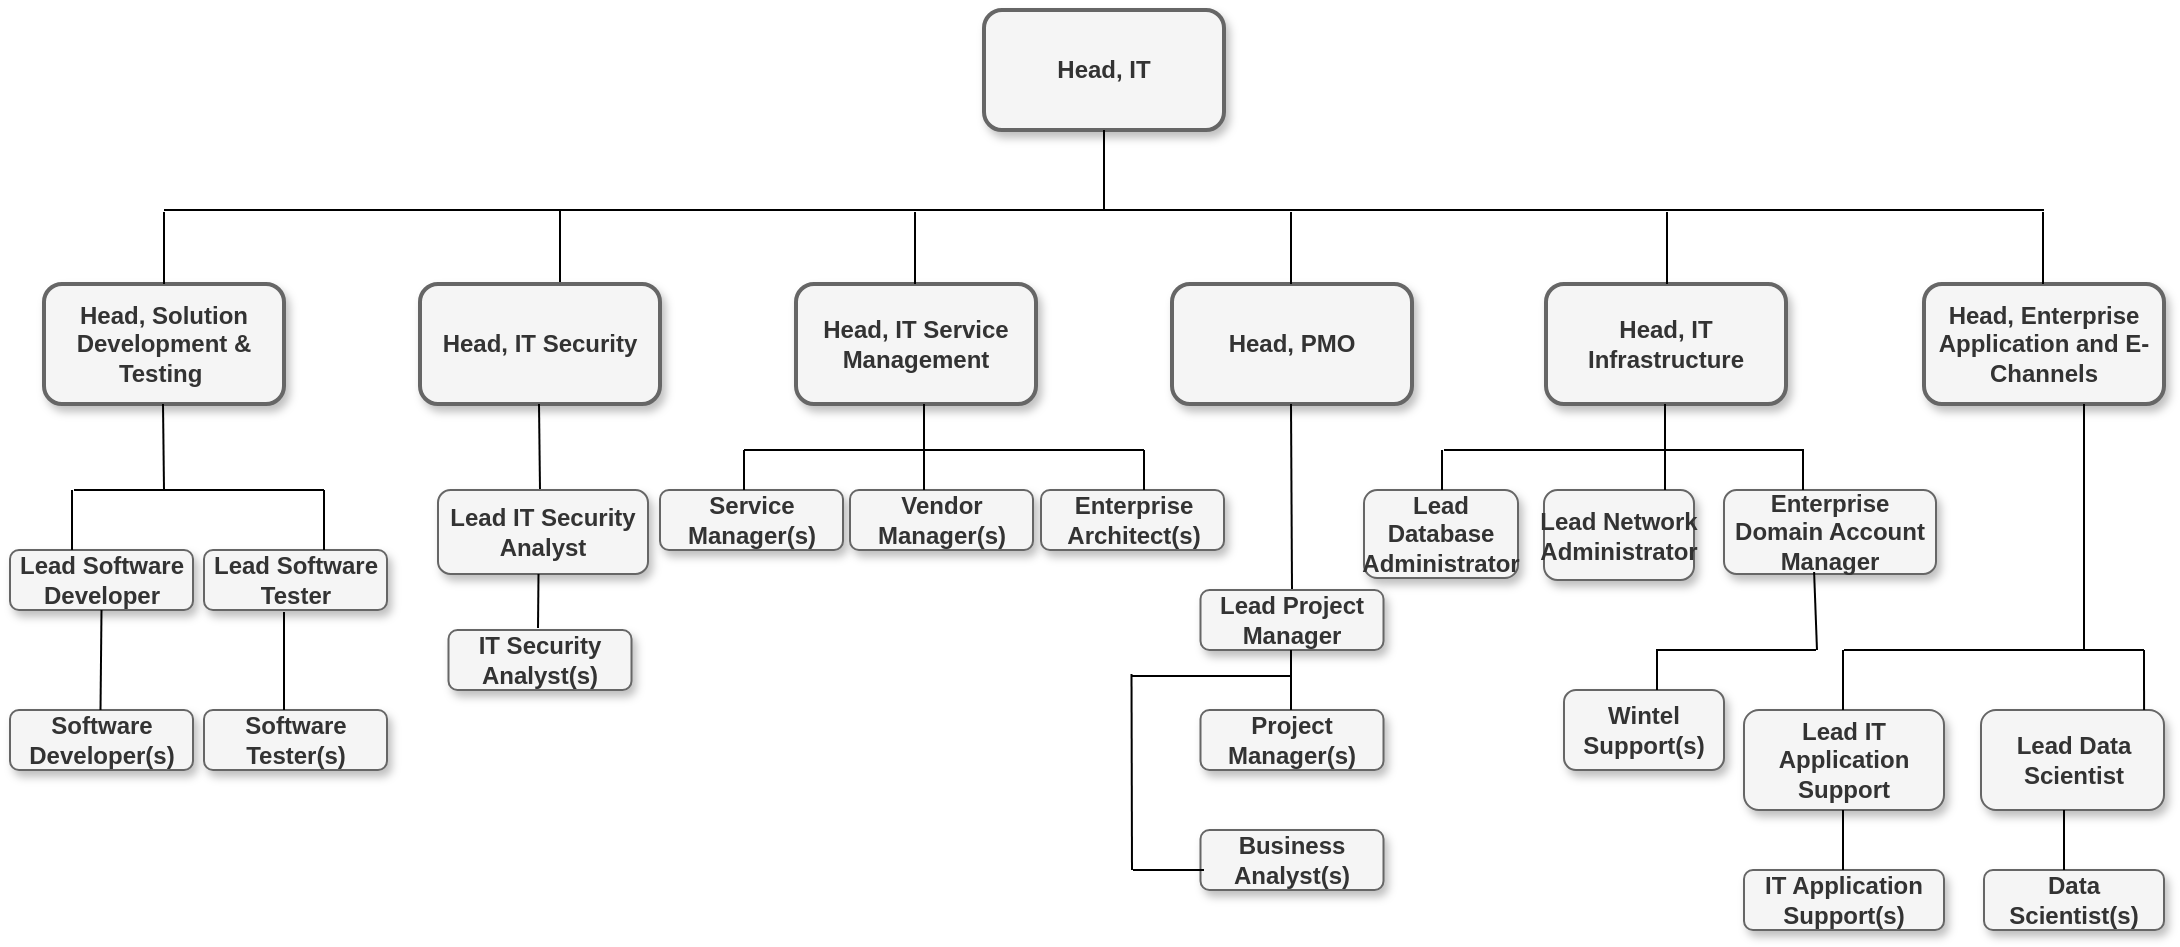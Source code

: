 <mxfile version="23.0.1" type="github">
  <diagram name="Page-1" id="19d8dcba-68ad-dc05-1034-9cf7b2a963f6">
    <mxGraphModel dx="1434" dy="780" grid="1" gridSize="14" guides="1" tooltips="1" connect="1" arrows="1" fold="1" page="1" pageScale="1" pageWidth="1100" pageHeight="850" background="none" math="0" shadow="0">
      <root>
        <mxCell id="0" />
        <mxCell id="1" parent="0" />
        <mxCell id="uepafkn3aEIsYCHWRTWA-61" value="&lt;b&gt;Lead Software Developer&lt;/b&gt;" style="rounded=1;whiteSpace=wrap;html=1;shadow=1;fillColor=#f5f5f5;fontColor=#333333;strokeColor=#666666;" vertex="1" parent="1">
          <mxGeometry x="3" y="310" width="91.5" height="30" as="geometry" />
        </mxCell>
        <mxCell id="uepafkn3aEIsYCHWRTWA-66" value="&lt;b&gt;Software Developer(s)&lt;/b&gt;" style="rounded=1;whiteSpace=wrap;html=1;shadow=1;fillColor=#f5f5f5;fontColor=#333333;strokeColor=#666666;" vertex="1" parent="1">
          <mxGeometry x="3" y="390" width="91.5" height="30" as="geometry" />
        </mxCell>
        <mxCell id="uepafkn3aEIsYCHWRTWA-130" value="" style="group" vertex="1" connectable="0" parent="1">
          <mxGeometry x="20" y="40" width="1060" height="460" as="geometry" />
        </mxCell>
        <mxCell id="uepafkn3aEIsYCHWRTWA-1" value="&lt;b&gt;Head, IT&lt;/b&gt;" style="rounded=1;whiteSpace=wrap;html=1;strokeWidth=2;perimeterSpacing=0;glass=0;shadow=1;fontStyle=0;fillColor=#f5f5f5;fontColor=#333333;strokeColor=#666666;" vertex="1" parent="uepafkn3aEIsYCHWRTWA-130">
          <mxGeometry x="470" width="120" height="60" as="geometry" />
        </mxCell>
        <mxCell id="uepafkn3aEIsYCHWRTWA-2" value="&lt;b&gt;Head, Solution Development &amp;amp; Testing&amp;nbsp;&lt;/b&gt;" style="rounded=1;whiteSpace=wrap;html=1;strokeWidth=2;perimeterSpacing=0;glass=0;shadow=1;fillColor=#f5f5f5;fontColor=#333333;strokeColor=#666666;" vertex="1" parent="uepafkn3aEIsYCHWRTWA-130">
          <mxGeometry y="137" width="120" height="60" as="geometry" />
        </mxCell>
        <mxCell id="uepafkn3aEIsYCHWRTWA-3" value="&lt;b&gt;Head, IT Security&lt;/b&gt;" style="rounded=1;whiteSpace=wrap;html=1;strokeWidth=2;perimeterSpacing=0;glass=0;shadow=1;fillColor=#f5f5f5;fontColor=#333333;strokeColor=#666666;" vertex="1" parent="uepafkn3aEIsYCHWRTWA-130">
          <mxGeometry x="188" y="137" width="120" height="60" as="geometry" />
        </mxCell>
        <mxCell id="uepafkn3aEIsYCHWRTWA-4" value="&lt;b&gt;Head, IT Service Management&lt;/b&gt;" style="rounded=1;whiteSpace=wrap;html=1;strokeWidth=2;perimeterSpacing=0;glass=0;shadow=1;fillColor=#f5f5f5;fontColor=#333333;strokeColor=#666666;" vertex="1" parent="uepafkn3aEIsYCHWRTWA-130">
          <mxGeometry x="376" y="137" width="120" height="60" as="geometry" />
        </mxCell>
        <mxCell id="uepafkn3aEIsYCHWRTWA-5" value="&lt;b&gt;Head, PMO&lt;/b&gt;" style="rounded=1;whiteSpace=wrap;html=1;strokeWidth=2;perimeterSpacing=0;glass=0;shadow=1;fillColor=#f5f5f5;fontColor=#333333;strokeColor=#666666;" vertex="1" parent="uepafkn3aEIsYCHWRTWA-130">
          <mxGeometry x="564" y="137" width="120" height="60" as="geometry" />
        </mxCell>
        <mxCell id="uepafkn3aEIsYCHWRTWA-6" value="&lt;b&gt;Head, IT Infrastructure&lt;/b&gt;" style="rounded=1;whiteSpace=wrap;html=1;strokeWidth=2;perimeterSpacing=0;glass=0;shadow=1;fillColor=#f5f5f5;fontColor=#333333;strokeColor=#666666;" vertex="1" parent="uepafkn3aEIsYCHWRTWA-130">
          <mxGeometry x="751" y="137" width="120" height="60" as="geometry" />
        </mxCell>
        <mxCell id="uepafkn3aEIsYCHWRTWA-7" value="&lt;b&gt;Head, Enterprise Application and E-Channels&lt;/b&gt;" style="rounded=1;whiteSpace=wrap;html=1;strokeWidth=2;perimeterSpacing=0;glass=0;shadow=1;fillColor=#f5f5f5;fontColor=#333333;strokeColor=#666666;" vertex="1" parent="uepafkn3aEIsYCHWRTWA-130">
          <mxGeometry x="940" y="137" width="120" height="60" as="geometry" />
        </mxCell>
        <mxCell id="uepafkn3aEIsYCHWRTWA-11" value="" style="endArrow=none;html=1;rounded=0;entryX=0.5;entryY=1;entryDx=0;entryDy=0;" edge="1" parent="uepafkn3aEIsYCHWRTWA-130" target="uepafkn3aEIsYCHWRTWA-1">
          <mxGeometry width="50" height="50" relative="1" as="geometry">
            <mxPoint x="530" y="100" as="sourcePoint" />
            <mxPoint x="460" y="240" as="targetPoint" />
          </mxGeometry>
        </mxCell>
        <mxCell id="uepafkn3aEIsYCHWRTWA-12" value="" style="endArrow=none;html=1;rounded=0;" edge="1" parent="uepafkn3aEIsYCHWRTWA-130">
          <mxGeometry width="50" height="50" relative="1" as="geometry">
            <mxPoint x="258" y="136" as="sourcePoint" />
            <mxPoint x="258" y="100" as="targetPoint" />
          </mxGeometry>
        </mxCell>
        <mxCell id="uepafkn3aEIsYCHWRTWA-13" value="" style="endArrow=none;html=1;rounded=0;" edge="1" parent="uepafkn3aEIsYCHWRTWA-130">
          <mxGeometry width="50" height="50" relative="1" as="geometry">
            <mxPoint x="435.5" y="137" as="sourcePoint" />
            <mxPoint x="435.5" y="101" as="targetPoint" />
          </mxGeometry>
        </mxCell>
        <mxCell id="uepafkn3aEIsYCHWRTWA-14" value="" style="endArrow=none;html=1;rounded=0;" edge="1" parent="uepafkn3aEIsYCHWRTWA-130">
          <mxGeometry width="50" height="50" relative="1" as="geometry">
            <mxPoint x="623.5" y="137" as="sourcePoint" />
            <mxPoint x="623.5" y="101" as="targetPoint" />
          </mxGeometry>
        </mxCell>
        <mxCell id="uepafkn3aEIsYCHWRTWA-15" value="" style="endArrow=none;html=1;rounded=0;" edge="1" parent="uepafkn3aEIsYCHWRTWA-130">
          <mxGeometry width="50" height="50" relative="1" as="geometry">
            <mxPoint x="811.5" y="137" as="sourcePoint" />
            <mxPoint x="811.5" y="101" as="targetPoint" />
          </mxGeometry>
        </mxCell>
        <mxCell id="uepafkn3aEIsYCHWRTWA-16" value="" style="endArrow=none;html=1;rounded=0;" edge="1" parent="uepafkn3aEIsYCHWRTWA-130">
          <mxGeometry width="50" height="50" relative="1" as="geometry">
            <mxPoint x="60" y="100" as="sourcePoint" />
            <mxPoint x="1000" y="100" as="targetPoint" />
          </mxGeometry>
        </mxCell>
        <mxCell id="uepafkn3aEIsYCHWRTWA-17" value="" style="endArrow=none;html=1;rounded=0;" edge="1" parent="uepafkn3aEIsYCHWRTWA-130">
          <mxGeometry width="50" height="50" relative="1" as="geometry">
            <mxPoint x="999.5" y="137" as="sourcePoint" />
            <mxPoint x="999.5" y="101" as="targetPoint" />
          </mxGeometry>
        </mxCell>
        <mxCell id="uepafkn3aEIsYCHWRTWA-18" value="" style="endArrow=none;html=1;rounded=0;" edge="1" parent="uepafkn3aEIsYCHWRTWA-130">
          <mxGeometry width="50" height="50" relative="1" as="geometry">
            <mxPoint x="60" y="137" as="sourcePoint" />
            <mxPoint x="60" y="101" as="targetPoint" />
          </mxGeometry>
        </mxCell>
        <mxCell id="uepafkn3aEIsYCHWRTWA-19" value="" style="endArrow=none;html=1;rounded=0;" edge="1" parent="uepafkn3aEIsYCHWRTWA-130">
          <mxGeometry width="50" height="50" relative="1" as="geometry">
            <mxPoint x="60" y="240" as="sourcePoint" />
            <mxPoint x="59.5" y="197" as="targetPoint" />
          </mxGeometry>
        </mxCell>
        <mxCell id="uepafkn3aEIsYCHWRTWA-20" value="" style="endArrow=none;html=1;rounded=0;" edge="1" parent="uepafkn3aEIsYCHWRTWA-130">
          <mxGeometry width="50" height="50" relative="1" as="geometry">
            <mxPoint x="15" y="240" as="sourcePoint" />
            <mxPoint x="140" y="240" as="targetPoint" />
          </mxGeometry>
        </mxCell>
        <mxCell id="uepafkn3aEIsYCHWRTWA-22" value="" style="endArrow=none;html=1;rounded=0;" edge="1" parent="uepafkn3aEIsYCHWRTWA-130">
          <mxGeometry width="50" height="50" relative="1" as="geometry">
            <mxPoint x="248" y="240" as="sourcePoint" />
            <mxPoint x="247.5" y="197" as="targetPoint" />
          </mxGeometry>
        </mxCell>
        <mxCell id="uepafkn3aEIsYCHWRTWA-30" value="" style="endArrow=none;html=1;rounded=0;" edge="1" parent="uepafkn3aEIsYCHWRTWA-130">
          <mxGeometry width="50" height="50" relative="1" as="geometry">
            <mxPoint x="624" y="290" as="sourcePoint" />
            <mxPoint x="623.5" y="197" as="targetPoint" />
          </mxGeometry>
        </mxCell>
        <mxCell id="uepafkn3aEIsYCHWRTWA-34" value="&lt;b&gt;Lead Database Administrator&lt;/b&gt;" style="rounded=1;whiteSpace=wrap;html=1;shadow=1;fillColor=#f5f5f5;fontColor=#333333;strokeColor=#666666;" vertex="1" parent="uepafkn3aEIsYCHWRTWA-130">
          <mxGeometry x="660" y="240" width="77" height="44" as="geometry" />
        </mxCell>
        <mxCell id="uepafkn3aEIsYCHWRTWA-42" value="&lt;b&gt;Lead Network Administrator&lt;/b&gt;" style="rounded=1;whiteSpace=wrap;html=1;shadow=1;fillColor=#f5f5f5;fontColor=#333333;strokeColor=#666666;" vertex="1" parent="uepafkn3aEIsYCHWRTWA-130">
          <mxGeometry x="750" y="240" width="75" height="45" as="geometry" />
        </mxCell>
        <mxCell id="uepafkn3aEIsYCHWRTWA-46" value="&lt;b&gt;Enterprise Domain Account Manager&lt;/b&gt;" style="rounded=1;whiteSpace=wrap;html=1;shadow=1;fillColor=#f5f5f5;fontColor=#333333;strokeColor=#666666;" vertex="1" parent="uepafkn3aEIsYCHWRTWA-130">
          <mxGeometry x="840" y="240" width="106" height="42" as="geometry" />
        </mxCell>
        <mxCell id="uepafkn3aEIsYCHWRTWA-48" value="&lt;b&gt;Wintel Support(s)&lt;/b&gt;" style="rounded=1;whiteSpace=wrap;html=1;shadow=1;fillColor=#f5f5f5;fontColor=#333333;strokeColor=#666666;" vertex="1" parent="uepafkn3aEIsYCHWRTWA-130">
          <mxGeometry x="760" y="340" width="80" height="40" as="geometry" />
        </mxCell>
        <mxCell id="uepafkn3aEIsYCHWRTWA-50" value="&lt;b&gt;Lead IT Security Analyst&lt;/b&gt;" style="rounded=1;whiteSpace=wrap;html=1;shadow=1;fillColor=#f5f5f5;fontColor=#333333;strokeColor=#666666;" vertex="1" parent="uepafkn3aEIsYCHWRTWA-130">
          <mxGeometry x="197" y="240" width="105" height="42" as="geometry" />
        </mxCell>
        <mxCell id="uepafkn3aEIsYCHWRTWA-51" value="&lt;b&gt;IT Security Analyst(s)&lt;/b&gt;" style="rounded=1;whiteSpace=wrap;html=1;shadow=1;fillColor=#f5f5f5;fontColor=#333333;strokeColor=#666666;" vertex="1" parent="uepafkn3aEIsYCHWRTWA-130">
          <mxGeometry x="202.25" y="310" width="91.5" height="30" as="geometry" />
        </mxCell>
        <mxCell id="uepafkn3aEIsYCHWRTWA-53" value="&lt;b&gt;Service Manager(s)&lt;/b&gt;" style="rounded=1;whiteSpace=wrap;html=1;shadow=1;fillColor=#f5f5f5;fontColor=#333333;strokeColor=#666666;" vertex="1" parent="uepafkn3aEIsYCHWRTWA-130">
          <mxGeometry x="308" y="240" width="91.5" height="30" as="geometry" />
        </mxCell>
        <mxCell id="uepafkn3aEIsYCHWRTWA-55" value="&lt;b&gt;Vendor Manager(s)&lt;/b&gt;" style="rounded=1;whiteSpace=wrap;html=1;shadow=1;fillColor=#f5f5f5;fontColor=#333333;strokeColor=#666666;" vertex="1" parent="uepafkn3aEIsYCHWRTWA-130">
          <mxGeometry x="403" y="240" width="91.5" height="30" as="geometry" />
        </mxCell>
        <mxCell id="uepafkn3aEIsYCHWRTWA-58" value="&lt;b&gt;Enterprise Architect(s)&lt;/b&gt;" style="rounded=1;whiteSpace=wrap;html=1;shadow=1;fillColor=#f5f5f5;fontColor=#333333;strokeColor=#666666;" vertex="1" parent="uepafkn3aEIsYCHWRTWA-130">
          <mxGeometry x="498.5" y="240" width="91.5" height="30" as="geometry" />
        </mxCell>
        <mxCell id="uepafkn3aEIsYCHWRTWA-62" value="&lt;b&gt;Lead Software Tester&lt;/b&gt;" style="rounded=1;whiteSpace=wrap;html=1;shadow=1;fillColor=#f5f5f5;fontColor=#333333;strokeColor=#666666;" vertex="1" parent="uepafkn3aEIsYCHWRTWA-130">
          <mxGeometry x="80" y="270" width="91.5" height="30" as="geometry" />
        </mxCell>
        <mxCell id="uepafkn3aEIsYCHWRTWA-64" value="&lt;b&gt;Software Tester(s)&lt;/b&gt;" style="rounded=1;whiteSpace=wrap;html=1;shadow=1;fillColor=#f5f5f5;fontColor=#333333;strokeColor=#666666;" vertex="1" parent="uepafkn3aEIsYCHWRTWA-130">
          <mxGeometry x="80" y="350" width="91.5" height="30" as="geometry" />
        </mxCell>
        <mxCell id="uepafkn3aEIsYCHWRTWA-68" value="" style="endArrow=none;html=1;rounded=0;" edge="1" parent="uepafkn3aEIsYCHWRTWA-130">
          <mxGeometry width="50" height="50" relative="1" as="geometry">
            <mxPoint x="140" y="270" as="sourcePoint" />
            <mxPoint x="140" y="240" as="targetPoint" />
          </mxGeometry>
        </mxCell>
        <mxCell id="uepafkn3aEIsYCHWRTWA-69" value="" style="endArrow=none;html=1;rounded=0;" edge="1" parent="uepafkn3aEIsYCHWRTWA-130">
          <mxGeometry width="50" height="50" relative="1" as="geometry">
            <mxPoint x="14" y="270" as="sourcePoint" />
            <mxPoint x="14" y="240" as="targetPoint" />
          </mxGeometry>
        </mxCell>
        <mxCell id="uepafkn3aEIsYCHWRTWA-70" value="" style="endArrow=none;html=1;rounded=0;" edge="1" parent="uepafkn3aEIsYCHWRTWA-130">
          <mxGeometry width="50" height="50" relative="1" as="geometry">
            <mxPoint x="350" y="220" as="sourcePoint" />
            <mxPoint x="550" y="220" as="targetPoint" />
          </mxGeometry>
        </mxCell>
        <mxCell id="uepafkn3aEIsYCHWRTWA-72" value="" style="endArrow=none;html=1;rounded=0;" edge="1" parent="uepafkn3aEIsYCHWRTWA-130">
          <mxGeometry width="50" height="50" relative="1" as="geometry">
            <mxPoint x="550" y="220" as="sourcePoint" />
            <mxPoint x="550" y="240" as="targetPoint" />
          </mxGeometry>
        </mxCell>
        <mxCell id="uepafkn3aEIsYCHWRTWA-74" value="" style="endArrow=none;html=1;rounded=0;" edge="1" parent="uepafkn3aEIsYCHWRTWA-130">
          <mxGeometry width="50" height="50" relative="1" as="geometry">
            <mxPoint x="440" y="220" as="sourcePoint" />
            <mxPoint x="440" y="240" as="targetPoint" />
          </mxGeometry>
        </mxCell>
        <mxCell id="uepafkn3aEIsYCHWRTWA-75" value="" style="endArrow=none;html=1;rounded=0;" edge="1" parent="uepafkn3aEIsYCHWRTWA-130">
          <mxGeometry width="50" height="50" relative="1" as="geometry">
            <mxPoint x="350" y="220" as="sourcePoint" />
            <mxPoint x="350" y="240" as="targetPoint" />
          </mxGeometry>
        </mxCell>
        <mxCell id="uepafkn3aEIsYCHWRTWA-78" value="" style="endArrow=none;html=1;rounded=0;" edge="1" parent="uepafkn3aEIsYCHWRTWA-130">
          <mxGeometry width="50" height="50" relative="1" as="geometry">
            <mxPoint x="440" y="197" as="sourcePoint" />
            <mxPoint x="440" y="220" as="targetPoint" />
          </mxGeometry>
        </mxCell>
        <mxCell id="uepafkn3aEIsYCHWRTWA-79" value="&lt;b&gt;Lead Project Manager&lt;/b&gt;" style="rounded=1;whiteSpace=wrap;html=1;shadow=1;fillColor=#f5f5f5;fontColor=#333333;strokeColor=#666666;" vertex="1" parent="uepafkn3aEIsYCHWRTWA-130">
          <mxGeometry x="578.25" y="290" width="91.5" height="30" as="geometry" />
        </mxCell>
        <mxCell id="uepafkn3aEIsYCHWRTWA-80" value="&lt;b&gt;Project Manager(s)&lt;/b&gt;" style="rounded=1;whiteSpace=wrap;html=1;shadow=1;fillColor=#f5f5f5;fontColor=#333333;strokeColor=#666666;" vertex="1" parent="uepafkn3aEIsYCHWRTWA-130">
          <mxGeometry x="578.25" y="350" width="91.5" height="30" as="geometry" />
        </mxCell>
        <mxCell id="uepafkn3aEIsYCHWRTWA-82" value="&lt;b&gt;Business Analyst(s)&lt;/b&gt;" style="rounded=1;whiteSpace=wrap;html=1;shadow=1;fillColor=#f5f5f5;fontColor=#333333;strokeColor=#666666;" vertex="1" parent="uepafkn3aEIsYCHWRTWA-130">
          <mxGeometry x="578.25" y="410" width="91.5" height="30" as="geometry" />
        </mxCell>
        <mxCell id="uepafkn3aEIsYCHWRTWA-84" value="" style="endArrow=none;html=1;rounded=0;" edge="1" parent="uepafkn3aEIsYCHWRTWA-130">
          <mxGeometry width="50" height="50" relative="1" as="geometry">
            <mxPoint x="700" y="220" as="sourcePoint" />
            <mxPoint x="880" y="220" as="targetPoint" />
          </mxGeometry>
        </mxCell>
        <mxCell id="uepafkn3aEIsYCHWRTWA-85" value="" style="endArrow=none;html=1;rounded=0;" edge="1" parent="uepafkn3aEIsYCHWRTWA-130">
          <mxGeometry width="50" height="50" relative="1" as="geometry">
            <mxPoint x="810.5" y="197" as="sourcePoint" />
            <mxPoint x="810.5" y="220" as="targetPoint" />
          </mxGeometry>
        </mxCell>
        <mxCell id="uepafkn3aEIsYCHWRTWA-86" value="" style="endArrow=none;html=1;rounded=0;" edge="1" parent="uepafkn3aEIsYCHWRTWA-130">
          <mxGeometry width="50" height="50" relative="1" as="geometry">
            <mxPoint x="699" y="220" as="sourcePoint" />
            <mxPoint x="699" y="240" as="targetPoint" />
          </mxGeometry>
        </mxCell>
        <mxCell id="uepafkn3aEIsYCHWRTWA-87" value="" style="endArrow=none;html=1;rounded=0;" edge="1" parent="uepafkn3aEIsYCHWRTWA-130">
          <mxGeometry width="50" height="50" relative="1" as="geometry">
            <mxPoint x="810.5" y="220" as="sourcePoint" />
            <mxPoint x="810.5" y="240" as="targetPoint" />
          </mxGeometry>
        </mxCell>
        <mxCell id="uepafkn3aEIsYCHWRTWA-88" value="" style="endArrow=none;html=1;rounded=0;" edge="1" parent="uepafkn3aEIsYCHWRTWA-130">
          <mxGeometry width="50" height="50" relative="1" as="geometry">
            <mxPoint x="879.5" y="220" as="sourcePoint" />
            <mxPoint x="879.5" y="240" as="targetPoint" />
          </mxGeometry>
        </mxCell>
        <mxCell id="uepafkn3aEIsYCHWRTWA-90" value="" style="endArrow=none;html=1;rounded=0;" edge="1" parent="uepafkn3aEIsYCHWRTWA-130">
          <mxGeometry width="50" height="50" relative="1" as="geometry">
            <mxPoint x="1020" y="320" as="sourcePoint" />
            <mxPoint x="1020" y="197" as="targetPoint" />
          </mxGeometry>
        </mxCell>
        <mxCell id="uepafkn3aEIsYCHWRTWA-91" value="" style="endArrow=none;html=1;rounded=0;" edge="1" parent="uepafkn3aEIsYCHWRTWA-130">
          <mxGeometry width="50" height="50" relative="1" as="geometry">
            <mxPoint x="900" y="320" as="sourcePoint" />
            <mxPoint x="1050" y="320" as="targetPoint" />
          </mxGeometry>
        </mxCell>
        <mxCell id="uepafkn3aEIsYCHWRTWA-92" value="&lt;b&gt;IT Application Support(s)&lt;/b&gt;" style="rounded=1;whiteSpace=wrap;html=1;shadow=1;fillColor=#f5f5f5;fontColor=#333333;strokeColor=#666666;" vertex="1" parent="uepafkn3aEIsYCHWRTWA-130">
          <mxGeometry x="850" y="430" width="100" height="30" as="geometry" />
        </mxCell>
        <mxCell id="uepafkn3aEIsYCHWRTWA-93" value="&lt;b&gt;Lead IT Application Support&lt;/b&gt;" style="rounded=1;whiteSpace=wrap;html=1;shadow=1;fillColor=#f5f5f5;fontColor=#333333;strokeColor=#666666;" vertex="1" parent="uepafkn3aEIsYCHWRTWA-130">
          <mxGeometry x="850" y="350" width="100" height="50" as="geometry" />
        </mxCell>
        <mxCell id="uepafkn3aEIsYCHWRTWA-94" value="&lt;b&gt;Lead Data Scientist&lt;/b&gt;" style="rounded=1;whiteSpace=wrap;html=1;shadow=1;fillColor=#f5f5f5;fontColor=#333333;strokeColor=#666666;" vertex="1" parent="uepafkn3aEIsYCHWRTWA-130">
          <mxGeometry x="968.5" y="350" width="91.5" height="50" as="geometry" />
        </mxCell>
        <mxCell id="uepafkn3aEIsYCHWRTWA-95" value="&lt;b&gt;Data Scientist(s)&lt;/b&gt;" style="rounded=1;whiteSpace=wrap;html=1;shadow=1;fillColor=#f5f5f5;fontColor=#333333;strokeColor=#666666;" vertex="1" parent="uepafkn3aEIsYCHWRTWA-130">
          <mxGeometry x="970" y="430" width="90" height="30" as="geometry" />
        </mxCell>
        <mxCell id="uepafkn3aEIsYCHWRTWA-97" value="" style="endArrow=none;html=1;rounded=0;entryX=0.891;entryY=0;entryDx=0;entryDy=0;entryPerimeter=0;" edge="1" parent="uepafkn3aEIsYCHWRTWA-130" target="uepafkn3aEIsYCHWRTWA-94">
          <mxGeometry width="50" height="50" relative="1" as="geometry">
            <mxPoint x="1050" y="320" as="sourcePoint" />
            <mxPoint x="1050" y="340" as="targetPoint" />
          </mxGeometry>
        </mxCell>
        <mxCell id="uepafkn3aEIsYCHWRTWA-98" value="" style="endArrow=none;html=1;rounded=0;entryX=0.891;entryY=0;entryDx=0;entryDy=0;entryPerimeter=0;" edge="1" parent="uepafkn3aEIsYCHWRTWA-130">
          <mxGeometry width="50" height="50" relative="1" as="geometry">
            <mxPoint x="899.5" y="320" as="sourcePoint" />
            <mxPoint x="899.5" y="350" as="targetPoint" />
          </mxGeometry>
        </mxCell>
        <mxCell id="uepafkn3aEIsYCHWRTWA-99" value="" style="endArrow=none;html=1;rounded=0;entryX=0.891;entryY=0;entryDx=0;entryDy=0;entryPerimeter=0;" edge="1" parent="uepafkn3aEIsYCHWRTWA-130">
          <mxGeometry width="50" height="50" relative="1" as="geometry">
            <mxPoint x="899.5" y="400" as="sourcePoint" />
            <mxPoint x="899.5" y="430" as="targetPoint" />
          </mxGeometry>
        </mxCell>
        <mxCell id="uepafkn3aEIsYCHWRTWA-100" value="" style="endArrow=none;html=1;rounded=0;entryX=0.891;entryY=0;entryDx=0;entryDy=0;entryPerimeter=0;" edge="1" parent="uepafkn3aEIsYCHWRTWA-130">
          <mxGeometry width="50" height="50" relative="1" as="geometry">
            <mxPoint x="1010" y="400" as="sourcePoint" />
            <mxPoint x="1010" y="430" as="targetPoint" />
          </mxGeometry>
        </mxCell>
        <mxCell id="uepafkn3aEIsYCHWRTWA-101" value="" style="endArrow=none;html=1;rounded=0;entryX=0.891;entryY=0;entryDx=0;entryDy=0;entryPerimeter=0;" edge="1" parent="uepafkn3aEIsYCHWRTWA-130">
          <mxGeometry width="50" height="50" relative="1" as="geometry">
            <mxPoint x="623.5" y="320" as="sourcePoint" />
            <mxPoint x="623.5" y="350" as="targetPoint" />
          </mxGeometry>
        </mxCell>
        <mxCell id="uepafkn3aEIsYCHWRTWA-103" value="" style="endArrow=none;html=1;rounded=0;" edge="1" parent="uepafkn3aEIsYCHWRTWA-130">
          <mxGeometry width="50" height="50" relative="1" as="geometry">
            <mxPoint x="544" y="333" as="sourcePoint" />
            <mxPoint x="624" y="333" as="targetPoint" />
          </mxGeometry>
        </mxCell>
        <mxCell id="uepafkn3aEIsYCHWRTWA-104" value="" style="endArrow=none;html=1;rounded=0;" edge="1" parent="uepafkn3aEIsYCHWRTWA-130">
          <mxGeometry width="50" height="50" relative="1" as="geometry">
            <mxPoint x="544" y="430" as="sourcePoint" />
            <mxPoint x="543.75" y="332" as="targetPoint" />
          </mxGeometry>
        </mxCell>
        <mxCell id="uepafkn3aEIsYCHWRTWA-107" value="" style="endArrow=none;html=1;rounded=0;" edge="1" parent="uepafkn3aEIsYCHWRTWA-130">
          <mxGeometry width="50" height="50" relative="1" as="geometry">
            <mxPoint x="580" y="430" as="sourcePoint" />
            <mxPoint x="544.5" y="430" as="targetPoint" />
          </mxGeometry>
        </mxCell>
        <mxCell id="uepafkn3aEIsYCHWRTWA-113" value="" style="endArrow=none;html=1;rounded=0;entryX=0.5;entryY=1;entryDx=0;entryDy=0;" edge="1" parent="uepafkn3aEIsYCHWRTWA-130" target="uepafkn3aEIsYCHWRTWA-61">
          <mxGeometry width="50" height="50" relative="1" as="geometry">
            <mxPoint x="28.25" y="350" as="sourcePoint" />
            <mxPoint x="28.25" y="314" as="targetPoint" />
          </mxGeometry>
        </mxCell>
        <mxCell id="uepafkn3aEIsYCHWRTWA-114" value="" style="endArrow=none;html=1;rounded=0;entryX=0.437;entryY=1.033;entryDx=0;entryDy=0;entryPerimeter=0;" edge="1" parent="uepafkn3aEIsYCHWRTWA-130" target="uepafkn3aEIsYCHWRTWA-62">
          <mxGeometry width="50" height="50" relative="1" as="geometry">
            <mxPoint x="120" y="350" as="sourcePoint" />
            <mxPoint x="120" y="314" as="targetPoint" />
          </mxGeometry>
        </mxCell>
        <mxCell id="uepafkn3aEIsYCHWRTWA-115" value="" style="endArrow=none;html=1;rounded=0;" edge="1" parent="uepafkn3aEIsYCHWRTWA-130">
          <mxGeometry width="50" height="50" relative="1" as="geometry">
            <mxPoint x="247.25" y="282" as="sourcePoint" />
            <mxPoint x="247" y="309" as="targetPoint" />
          </mxGeometry>
        </mxCell>
        <mxCell id="uepafkn3aEIsYCHWRTWA-116" value="" style="endArrow=none;html=1;rounded=0;exitX=0.425;exitY=0.976;exitDx=0;exitDy=0;exitPerimeter=0;" edge="1" parent="uepafkn3aEIsYCHWRTWA-130" source="uepafkn3aEIsYCHWRTWA-46">
          <mxGeometry width="50" height="50" relative="1" as="geometry">
            <mxPoint x="886.5" y="290" as="sourcePoint" />
            <mxPoint x="886.5" y="320" as="targetPoint" />
          </mxGeometry>
        </mxCell>
        <mxCell id="uepafkn3aEIsYCHWRTWA-119" value="" style="endArrow=none;html=1;rounded=0;" edge="1" parent="uepafkn3aEIsYCHWRTWA-130">
          <mxGeometry width="50" height="50" relative="1" as="geometry">
            <mxPoint x="806" y="320" as="sourcePoint" />
            <mxPoint x="886" y="320" as="targetPoint" />
          </mxGeometry>
        </mxCell>
        <mxCell id="uepafkn3aEIsYCHWRTWA-126" value="" style="endArrow=none;html=1;rounded=0;" edge="1" parent="uepafkn3aEIsYCHWRTWA-130">
          <mxGeometry width="50" height="50" relative="1" as="geometry">
            <mxPoint x="806.5" y="320" as="sourcePoint" />
            <mxPoint x="806.5" y="340" as="targetPoint" />
          </mxGeometry>
        </mxCell>
      </root>
    </mxGraphModel>
  </diagram>
</mxfile>
